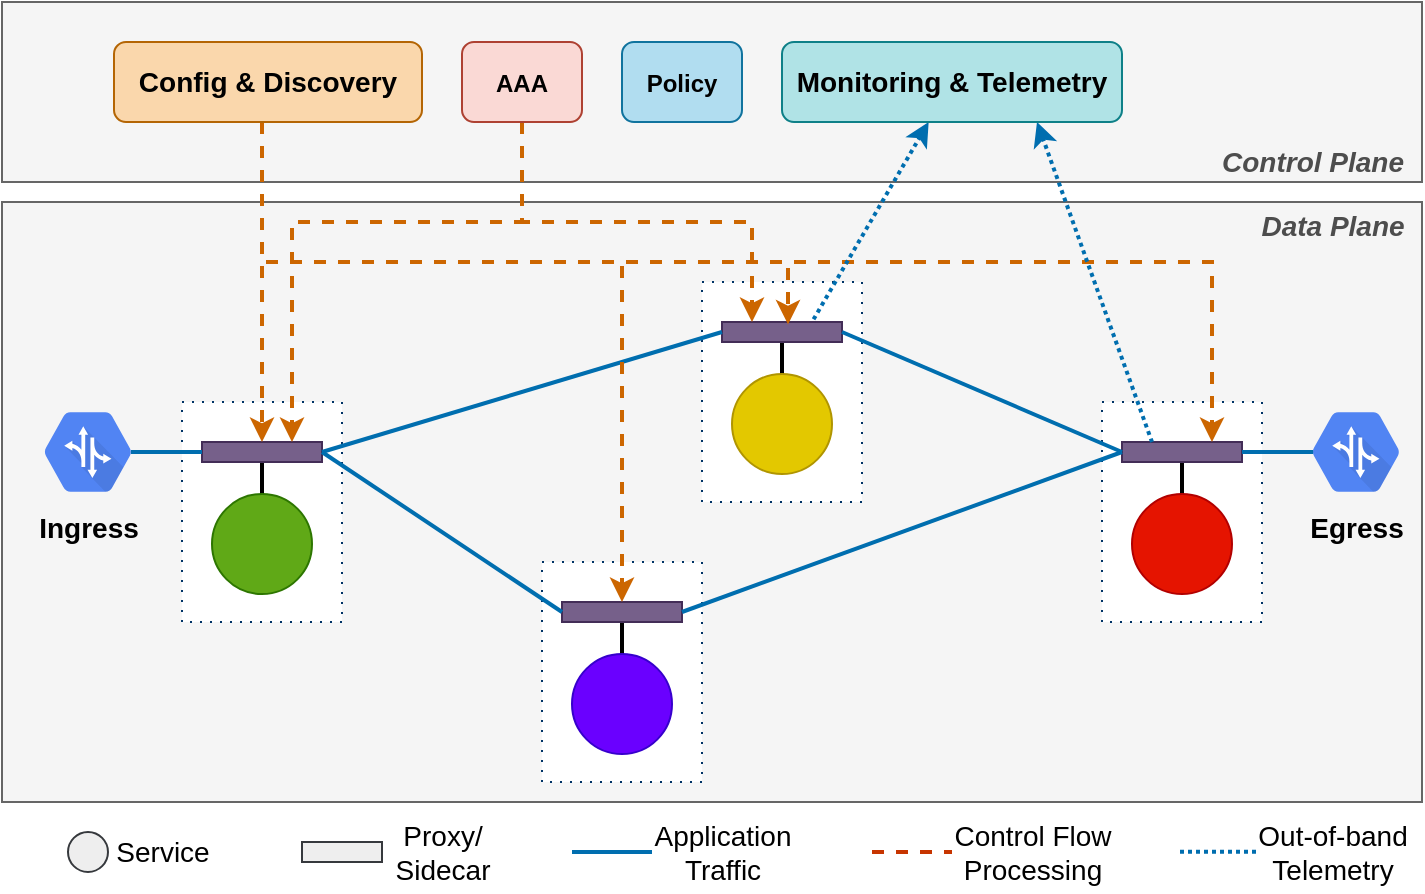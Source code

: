 <mxfile version="13.6.0" type="github">
  <diagram id="lKYPAJUGjYp6lhN6peeQ" name="Page-1">
    <mxGraphModel dx="395" dy="221" grid="1" gridSize="10" guides="1" tooltips="1" connect="1" arrows="1" fold="1" page="1" pageScale="1" pageWidth="1100" pageHeight="850" math="0" shadow="0">
      <root>
        <mxCell id="0" />
        <mxCell id="1" parent="0" />
        <mxCell id="fzMLCe2CSt6lasL6xWLD-75" value="" style="group" vertex="1" connectable="0" parent="1">
          <mxGeometry x="170" y="203" width="710" height="445" as="geometry" />
        </mxCell>
        <mxCell id="fzMLCe2CSt6lasL6xWLD-45" value="" style="rounded=0;whiteSpace=wrap;html=1;strokeColor=#666666;fillColor=#f5f5f5;fontColor=#333333;" vertex="1" parent="fzMLCe2CSt6lasL6xWLD-75">
          <mxGeometry y="100" width="710" height="300" as="geometry" />
        </mxCell>
        <mxCell id="fzMLCe2CSt6lasL6xWLD-44" value="" style="rounded=0;whiteSpace=wrap;html=1;strokeColor=#666666;fillColor=#f5f5f5;fontColor=#333333;" vertex="1" parent="fzMLCe2CSt6lasL6xWLD-75">
          <mxGeometry width="710" height="90" as="geometry" />
        </mxCell>
        <mxCell id="1fammQ8xEcBehh22gv-o-15" value="" style="group" parent="fzMLCe2CSt6lasL6xWLD-75" vertex="1" connectable="0">
          <mxGeometry x="90" y="200" width="80" height="110" as="geometry" />
        </mxCell>
        <mxCell id="1fammQ8xEcBehh22gv-o-14" value="" style="group" parent="1fammQ8xEcBehh22gv-o-15" vertex="1" connectable="0">
          <mxGeometry width="80" height="110" as="geometry" />
        </mxCell>
        <mxCell id="1fammQ8xEcBehh22gv-o-10" value="" style="rounded=0;whiteSpace=wrap;html=1;dashed=1;dashPattern=1 4;strokeColor=#003366;fillColor=#ffffff;" parent="1fammQ8xEcBehh22gv-o-14" vertex="1">
          <mxGeometry width="80" height="110" as="geometry" />
        </mxCell>
        <mxCell id="1fammQ8xEcBehh22gv-o-12" style="edgeStyle=orthogonalEdgeStyle;rounded=0;orthogonalLoop=1;jettySize=auto;html=1;entryX=0.5;entryY=0;entryDx=0;entryDy=0;endArrow=none;endFill=0;strokeWidth=2;" parent="1fammQ8xEcBehh22gv-o-14" source="1fammQ8xEcBehh22gv-o-1" target="1fammQ8xEcBehh22gv-o-5" edge="1">
          <mxGeometry relative="1" as="geometry" />
        </mxCell>
        <mxCell id="1fammQ8xEcBehh22gv-o-1" value="" style="rounded=0;whiteSpace=wrap;html=1;strokeColor=#432D57;fillColor=#76608a;fontColor=#ffffff;" parent="1fammQ8xEcBehh22gv-o-14" vertex="1">
          <mxGeometry x="10" y="20" width="60" height="10" as="geometry" />
        </mxCell>
        <mxCell id="1fammQ8xEcBehh22gv-o-5" value="" style="ellipse;whiteSpace=wrap;html=1;aspect=fixed;rounded=1;strokeColor=#2D7600;fillColor=#60a917;fontColor=#ffffff;" parent="1fammQ8xEcBehh22gv-o-14" vertex="1">
          <mxGeometry x="15" y="46" width="50" height="50" as="geometry" />
        </mxCell>
        <mxCell id="1fammQ8xEcBehh22gv-o-16" value="" style="group" parent="fzMLCe2CSt6lasL6xWLD-75" vertex="1" connectable="0">
          <mxGeometry x="550" y="200" width="116" height="110" as="geometry" />
        </mxCell>
        <mxCell id="1fammQ8xEcBehh22gv-o-17" value="" style="group" parent="1fammQ8xEcBehh22gv-o-16" vertex="1" connectable="0">
          <mxGeometry width="116" height="110" as="geometry" />
        </mxCell>
        <mxCell id="1fammQ8xEcBehh22gv-o-18" value="" style="group" parent="1fammQ8xEcBehh22gv-o-17" vertex="1" connectable="0">
          <mxGeometry width="116" height="110" as="geometry" />
        </mxCell>
        <mxCell id="1fammQ8xEcBehh22gv-o-19" value="" style="rounded=0;whiteSpace=wrap;html=1;dashed=1;dashPattern=1 4;strokeColor=#003366;fillColor=#ffffff;" parent="1fammQ8xEcBehh22gv-o-18" vertex="1">
          <mxGeometry width="80" height="110" as="geometry" />
        </mxCell>
        <mxCell id="1fammQ8xEcBehh22gv-o-20" style="edgeStyle=orthogonalEdgeStyle;rounded=0;orthogonalLoop=1;jettySize=auto;html=1;entryX=0.5;entryY=0;entryDx=0;entryDy=0;endArrow=none;endFill=0;strokeWidth=2;" parent="1fammQ8xEcBehh22gv-o-18" source="1fammQ8xEcBehh22gv-o-21" target="1fammQ8xEcBehh22gv-o-22" edge="1">
          <mxGeometry relative="1" as="geometry" />
        </mxCell>
        <mxCell id="1fammQ8xEcBehh22gv-o-21" value="" style="rounded=0;whiteSpace=wrap;html=1;strokeColor=#432D57;fillColor=#76608a;fontColor=#ffffff;" parent="1fammQ8xEcBehh22gv-o-18" vertex="1">
          <mxGeometry x="10" y="20" width="60" height="10" as="geometry" />
        </mxCell>
        <mxCell id="1fammQ8xEcBehh22gv-o-22" value="" style="ellipse;whiteSpace=wrap;html=1;aspect=fixed;rounded=1;strokeColor=#B20000;fillColor=#e51400;fontColor=#ffffff;" parent="1fammQ8xEcBehh22gv-o-18" vertex="1">
          <mxGeometry x="15" y="46" width="50" height="50" as="geometry" />
        </mxCell>
        <mxCell id="1fammQ8xEcBehh22gv-o-23" value="" style="group" parent="fzMLCe2CSt6lasL6xWLD-75" vertex="1" connectable="0">
          <mxGeometry x="270" y="280" width="80" height="110" as="geometry" />
        </mxCell>
        <mxCell id="1fammQ8xEcBehh22gv-o-24" value="" style="group" parent="1fammQ8xEcBehh22gv-o-23" vertex="1" connectable="0">
          <mxGeometry width="80" height="110" as="geometry" />
        </mxCell>
        <mxCell id="1fammQ8xEcBehh22gv-o-25" value="" style="group" parent="1fammQ8xEcBehh22gv-o-24" vertex="1" connectable="0">
          <mxGeometry width="80" height="110" as="geometry" />
        </mxCell>
        <mxCell id="1fammQ8xEcBehh22gv-o-26" value="" style="rounded=0;whiteSpace=wrap;html=1;dashed=1;dashPattern=1 4;strokeColor=#003366;fillColor=#ffffff;" parent="1fammQ8xEcBehh22gv-o-25" vertex="1">
          <mxGeometry width="80" height="110" as="geometry" />
        </mxCell>
        <mxCell id="1fammQ8xEcBehh22gv-o-27" style="edgeStyle=orthogonalEdgeStyle;rounded=0;orthogonalLoop=1;jettySize=auto;html=1;entryX=0.5;entryY=0;entryDx=0;entryDy=0;endArrow=none;endFill=0;strokeWidth=2;" parent="1fammQ8xEcBehh22gv-o-25" source="1fammQ8xEcBehh22gv-o-28" target="1fammQ8xEcBehh22gv-o-29" edge="1">
          <mxGeometry relative="1" as="geometry" />
        </mxCell>
        <mxCell id="1fammQ8xEcBehh22gv-o-28" value="" style="rounded=0;whiteSpace=wrap;html=1;strokeColor=#432D57;fillColor=#76608a;fontColor=#ffffff;" parent="1fammQ8xEcBehh22gv-o-25" vertex="1">
          <mxGeometry x="10" y="20" width="60" height="10" as="geometry" />
        </mxCell>
        <mxCell id="1fammQ8xEcBehh22gv-o-29" value="" style="ellipse;whiteSpace=wrap;html=1;aspect=fixed;rounded=1;strokeColor=#3700CC;fillColor=#6a00ff;fontColor=#ffffff;" parent="1fammQ8xEcBehh22gv-o-25" vertex="1">
          <mxGeometry x="15" y="46" width="50" height="50" as="geometry" />
        </mxCell>
        <mxCell id="1fammQ8xEcBehh22gv-o-30" value="" style="group" parent="fzMLCe2CSt6lasL6xWLD-75" vertex="1" connectable="0">
          <mxGeometry x="350" y="140" width="80" height="110" as="geometry" />
        </mxCell>
        <mxCell id="1fammQ8xEcBehh22gv-o-31" value="" style="group" parent="1fammQ8xEcBehh22gv-o-30" vertex="1" connectable="0">
          <mxGeometry width="80" height="110" as="geometry" />
        </mxCell>
        <mxCell id="1fammQ8xEcBehh22gv-o-32" value="" style="group" parent="1fammQ8xEcBehh22gv-o-31" vertex="1" connectable="0">
          <mxGeometry width="80" height="110" as="geometry" />
        </mxCell>
        <mxCell id="1fammQ8xEcBehh22gv-o-33" value="" style="rounded=0;whiteSpace=wrap;html=1;dashed=1;dashPattern=1 4;strokeColor=#003366;fillColor=#ffffff;" parent="1fammQ8xEcBehh22gv-o-32" vertex="1">
          <mxGeometry width="80" height="110" as="geometry" />
        </mxCell>
        <mxCell id="1fammQ8xEcBehh22gv-o-34" style="edgeStyle=orthogonalEdgeStyle;rounded=0;orthogonalLoop=1;jettySize=auto;html=1;entryX=0.5;entryY=0;entryDx=0;entryDy=0;endArrow=none;endFill=0;strokeWidth=2;" parent="1fammQ8xEcBehh22gv-o-32" source="1fammQ8xEcBehh22gv-o-35" target="1fammQ8xEcBehh22gv-o-36" edge="1">
          <mxGeometry relative="1" as="geometry" />
        </mxCell>
        <mxCell id="1fammQ8xEcBehh22gv-o-35" value="" style="rounded=0;whiteSpace=wrap;html=1;strokeColor=#432D57;fillColor=#76608a;fontColor=#ffffff;" parent="1fammQ8xEcBehh22gv-o-32" vertex="1">
          <mxGeometry x="10" y="20" width="60" height="10" as="geometry" />
        </mxCell>
        <mxCell id="1fammQ8xEcBehh22gv-o-36" value="" style="ellipse;whiteSpace=wrap;html=1;aspect=fixed;rounded=1;strokeColor=#B09500;fillColor=#e3c800;fontColor=#ffffff;" parent="1fammQ8xEcBehh22gv-o-32" vertex="1">
          <mxGeometry x="15" y="46" width="50" height="50" as="geometry" />
        </mxCell>
        <mxCell id="fzMLCe2CSt6lasL6xWLD-1" style="rounded=0;orthogonalLoop=1;jettySize=auto;html=1;exitX=1;exitY=0.5;exitDx=0;exitDy=0;entryX=0;entryY=0.5;entryDx=0;entryDy=0;startArrow=none;startFill=0;endArrow=none;endFill=0;strokeWidth=2;fillColor=#1ba1e2;strokeColor=#006EAF;" edge="1" parent="fzMLCe2CSt6lasL6xWLD-75" source="1fammQ8xEcBehh22gv-o-1" target="1fammQ8xEcBehh22gv-o-35">
          <mxGeometry relative="1" as="geometry" />
        </mxCell>
        <mxCell id="fzMLCe2CSt6lasL6xWLD-2" style="rounded=0;orthogonalLoop=1;jettySize=auto;html=1;entryX=0;entryY=0.5;entryDx=0;entryDy=0;startArrow=none;startFill=0;endArrow=none;endFill=0;exitX=1;exitY=0.5;exitDx=0;exitDy=0;strokeWidth=2;fillColor=#1ba1e2;strokeColor=#006EAF;" edge="1" parent="fzMLCe2CSt6lasL6xWLD-75" source="1fammQ8xEcBehh22gv-o-1" target="1fammQ8xEcBehh22gv-o-28">
          <mxGeometry relative="1" as="geometry" />
        </mxCell>
        <mxCell id="fzMLCe2CSt6lasL6xWLD-10" style="rounded=0;orthogonalLoop=1;jettySize=auto;html=1;entryX=0;entryY=0.5;entryDx=0;entryDy=0;startArrow=none;startFill=0;endArrow=none;endFill=0;strokeWidth=2;fillColor=#1ba1e2;strokeColor=#006EAF;exitX=1;exitY=0.5;exitDx=0;exitDy=0;" edge="1" parent="fzMLCe2CSt6lasL6xWLD-75" source="1fammQ8xEcBehh22gv-o-28" target="1fammQ8xEcBehh22gv-o-21">
          <mxGeometry relative="1" as="geometry" />
        </mxCell>
        <mxCell id="fzMLCe2CSt6lasL6xWLD-11" style="rounded=0;orthogonalLoop=1;jettySize=auto;html=1;exitX=1;exitY=0.5;exitDx=0;exitDy=0;entryX=0;entryY=0.5;entryDx=0;entryDy=0;startArrow=none;startFill=0;endArrow=none;endFill=0;strokeWidth=2;fillColor=#1ba1e2;strokeColor=#006EAF;" edge="1" parent="fzMLCe2CSt6lasL6xWLD-75" source="1fammQ8xEcBehh22gv-o-35" target="1fammQ8xEcBehh22gv-o-21">
          <mxGeometry relative="1" as="geometry" />
        </mxCell>
        <mxCell id="fzMLCe2CSt6lasL6xWLD-17" style="edgeStyle=none;rounded=0;orthogonalLoop=1;jettySize=auto;html=1;exitX=0.825;exitY=0.5;exitDx=0;exitDy=0;exitPerimeter=0;entryX=0;entryY=0.5;entryDx=0;entryDy=0;startArrow=none;startFill=0;endArrow=none;endFill=0;fontColor=#000000;strokeWidth=2;fillColor=#1ba1e2;strokeColor=#006EAF;" edge="1" parent="fzMLCe2CSt6lasL6xWLD-75" source="fzMLCe2CSt6lasL6xWLD-16" target="1fammQ8xEcBehh22gv-o-1">
          <mxGeometry relative="1" as="geometry" />
        </mxCell>
        <mxCell id="fzMLCe2CSt6lasL6xWLD-16" value="&lt;font style=&quot;font-size: 14px&quot;&gt;Ingress&lt;/font&gt;" style="html=1;fillColor=#5184F3;strokeColor=none;verticalAlign=top;labelPosition=center;verticalLabelPosition=bottom;align=center;spacingTop=-6;fontSize=11;fontStyle=1;shape=mxgraph.gcp2.hexIcon;prIcon=traffic_director;rounded=0;" vertex="1" parent="fzMLCe2CSt6lasL6xWLD-75">
          <mxGeometry x="10" y="195.75" width="66" height="58.5" as="geometry" />
        </mxCell>
        <mxCell id="fzMLCe2CSt6lasL6xWLD-15" value="&lt;font style=&quot;font-size: 14px&quot;&gt;Egress&lt;/font&gt;" style="html=1;fillColor=#5184F3;strokeColor=none;verticalAlign=top;labelPosition=center;verticalLabelPosition=bottom;align=center;spacingTop=-6;fontSize=11;fontStyle=1;shape=mxgraph.gcp2.hexIcon;prIcon=traffic_director;rounded=0;" vertex="1" parent="fzMLCe2CSt6lasL6xWLD-75">
          <mxGeometry x="644" y="195.75" width="66" height="58.5" as="geometry" />
        </mxCell>
        <mxCell id="fzMLCe2CSt6lasL6xWLD-18" style="edgeStyle=none;rounded=0;orthogonalLoop=1;jettySize=auto;html=1;entryX=0.175;entryY=0.5;entryDx=0;entryDy=0;entryPerimeter=0;startArrow=none;startFill=0;endArrow=none;endFill=0;fontColor=#000000;strokeWidth=2;fillColor=#1ba1e2;strokeColor=#006EAF;" edge="1" parent="fzMLCe2CSt6lasL6xWLD-75" source="1fammQ8xEcBehh22gv-o-21" target="fzMLCe2CSt6lasL6xWLD-15">
          <mxGeometry relative="1" as="geometry" />
        </mxCell>
        <mxCell id="fzMLCe2CSt6lasL6xWLD-26" style="edgeStyle=orthogonalEdgeStyle;rounded=0;orthogonalLoop=1;jettySize=auto;html=1;entryX=0.5;entryY=0;entryDx=0;entryDy=0;startArrow=none;startFill=0;endArrow=classic;endFill=1;strokeWidth=2;fontColor=#000000;dashed=1;fillColor=#e51400;strokeColor=#CC6600;" edge="1" parent="fzMLCe2CSt6lasL6xWLD-75" source="fzMLCe2CSt6lasL6xWLD-19" target="1fammQ8xEcBehh22gv-o-1">
          <mxGeometry relative="1" as="geometry">
            <Array as="points">
              <mxPoint x="130" y="100" />
              <mxPoint x="130" y="100" />
            </Array>
          </mxGeometry>
        </mxCell>
        <mxCell id="fzMLCe2CSt6lasL6xWLD-28" style="edgeStyle=orthogonalEdgeStyle;rounded=0;orthogonalLoop=1;jettySize=auto;html=1;entryX=0.55;entryY=0.12;entryDx=0;entryDy=0;entryPerimeter=0;startArrow=none;startFill=0;endArrow=classic;endFill=1;strokeWidth=2;fontColor=#000000;dashed=1;fillColor=#e51400;strokeColor=#CC6600;" edge="1" parent="fzMLCe2CSt6lasL6xWLD-75" source="fzMLCe2CSt6lasL6xWLD-19" target="1fammQ8xEcBehh22gv-o-35">
          <mxGeometry relative="1" as="geometry">
            <Array as="points">
              <mxPoint x="130" y="130" />
              <mxPoint x="393" y="130" />
            </Array>
          </mxGeometry>
        </mxCell>
        <mxCell id="fzMLCe2CSt6lasL6xWLD-29" style="edgeStyle=orthogonalEdgeStyle;rounded=0;orthogonalLoop=1;jettySize=auto;html=1;entryX=0.5;entryY=0;entryDx=0;entryDy=0;startArrow=none;startFill=0;endArrow=classic;endFill=1;strokeWidth=2;fontColor=#000000;dashed=1;fillColor=#e51400;strokeColor=#CC6600;" edge="1" parent="fzMLCe2CSt6lasL6xWLD-75" source="fzMLCe2CSt6lasL6xWLD-19" target="1fammQ8xEcBehh22gv-o-28">
          <mxGeometry relative="1" as="geometry">
            <Array as="points">
              <mxPoint x="130" y="130" />
              <mxPoint x="310" y="130" />
            </Array>
          </mxGeometry>
        </mxCell>
        <mxCell id="fzMLCe2CSt6lasL6xWLD-37" style="edgeStyle=orthogonalEdgeStyle;rounded=0;orthogonalLoop=1;jettySize=auto;html=1;entryX=0.75;entryY=0;entryDx=0;entryDy=0;dashed=1;startArrow=none;startFill=0;endArrow=classic;endFill=1;strokeWidth=2;fontColor=#000000;strokeColor=#CC6600;" edge="1" parent="fzMLCe2CSt6lasL6xWLD-75" source="fzMLCe2CSt6lasL6xWLD-19" target="1fammQ8xEcBehh22gv-o-21">
          <mxGeometry relative="1" as="geometry">
            <Array as="points">
              <mxPoint x="130" y="130" />
              <mxPoint x="605" y="130" />
            </Array>
          </mxGeometry>
        </mxCell>
        <mxCell id="fzMLCe2CSt6lasL6xWLD-19" value="&lt;b style=&quot;font-size: 14px&quot;&gt;&lt;font style=&quot;font-size: 14px&quot;&gt;Config &amp;amp; Discovery&lt;/font&gt;&lt;br&gt;&lt;/b&gt;" style="rounded=1;whiteSpace=wrap;html=1;fillColor=#fad7ac;strokeColor=#b46504;" vertex="1" parent="fzMLCe2CSt6lasL6xWLD-75">
          <mxGeometry x="56" y="20" width="154" height="40" as="geometry" />
        </mxCell>
        <mxCell id="fzMLCe2CSt6lasL6xWLD-31" style="rounded=0;orthogonalLoop=1;jettySize=auto;html=1;entryX=0.75;entryY=0;entryDx=0;entryDy=0;dashed=1;startArrow=none;startFill=0;endArrow=classic;endFill=1;strokeWidth=2;fontColor=#000000;edgeStyle=orthogonalEdgeStyle;strokeColor=#CC6600;" edge="1" parent="fzMLCe2CSt6lasL6xWLD-75" source="fzMLCe2CSt6lasL6xWLD-20" target="1fammQ8xEcBehh22gv-o-1">
          <mxGeometry relative="1" as="geometry">
            <Array as="points">
              <mxPoint x="260" y="110" />
              <mxPoint x="145" y="110" />
            </Array>
          </mxGeometry>
        </mxCell>
        <mxCell id="fzMLCe2CSt6lasL6xWLD-32" style="edgeStyle=orthogonalEdgeStyle;rounded=0;orthogonalLoop=1;jettySize=auto;html=1;exitX=0.5;exitY=1;exitDx=0;exitDy=0;entryX=0.25;entryY=0;entryDx=0;entryDy=0;dashed=1;startArrow=none;startFill=0;endArrow=classic;endFill=1;strokeWidth=2;fontColor=#000000;strokeColor=#CC6600;" edge="1" parent="fzMLCe2CSt6lasL6xWLD-75" source="fzMLCe2CSt6lasL6xWLD-20" target="1fammQ8xEcBehh22gv-o-35">
          <mxGeometry relative="1" as="geometry" />
        </mxCell>
        <mxCell id="fzMLCe2CSt6lasL6xWLD-20" value="&lt;b&gt;AAA&lt;/b&gt;&lt;b style=&quot;font-size: 14px&quot;&gt;&lt;br&gt;&lt;/b&gt;" style="rounded=1;whiteSpace=wrap;html=1;fillColor=#fad9d5;strokeColor=#ae4132;" vertex="1" parent="fzMLCe2CSt6lasL6xWLD-75">
          <mxGeometry x="230" y="20" width="60" height="40" as="geometry" />
        </mxCell>
        <mxCell id="fzMLCe2CSt6lasL6xWLD-22" value="&lt;b&gt;Policy&lt;/b&gt;&lt;b style=&quot;font-size: 14px&quot;&gt;&lt;br&gt;&lt;/b&gt;" style="rounded=1;whiteSpace=wrap;html=1;fillColor=#b1ddf0;strokeColor=#10739e;" vertex="1" parent="fzMLCe2CSt6lasL6xWLD-75">
          <mxGeometry x="310" y="20" width="60" height="40" as="geometry" />
        </mxCell>
        <mxCell id="fzMLCe2CSt6lasL6xWLD-34" style="edgeStyle=none;rounded=0;orthogonalLoop=1;jettySize=auto;html=1;entryX=0.75;entryY=0;entryDx=0;entryDy=0;dashed=1;startArrow=classic;startFill=1;endArrow=none;endFill=0;strokeWidth=2;fontColor=#000000;strokeColor=#006EAF;dashPattern=1 1;fillColor=#1ba1e2;" edge="1" parent="fzMLCe2CSt6lasL6xWLD-75" source="fzMLCe2CSt6lasL6xWLD-23" target="1fammQ8xEcBehh22gv-o-35">
          <mxGeometry relative="1" as="geometry" />
        </mxCell>
        <mxCell id="fzMLCe2CSt6lasL6xWLD-36" style="edgeStyle=none;rounded=0;orthogonalLoop=1;jettySize=auto;html=1;exitX=0.75;exitY=1;exitDx=0;exitDy=0;dashed=1;startArrow=classic;startFill=1;endArrow=none;endFill=0;strokeWidth=2;fontColor=#000000;entryX=0.25;entryY=0;entryDx=0;entryDy=0;strokeColor=#006EAF;dashPattern=1 1;fillColor=#1ba1e2;" edge="1" parent="fzMLCe2CSt6lasL6xWLD-75" source="fzMLCe2CSt6lasL6xWLD-23" target="1fammQ8xEcBehh22gv-o-21">
          <mxGeometry relative="1" as="geometry">
            <mxPoint x="640" y="170" as="targetPoint" />
          </mxGeometry>
        </mxCell>
        <mxCell id="fzMLCe2CSt6lasL6xWLD-23" value="&lt;b style=&quot;font-size: 14px&quot;&gt;&lt;font style=&quot;font-size: 14px&quot;&gt;Monitoring &amp;amp; Telemetry&lt;/font&gt;&lt;br&gt;&lt;/b&gt;" style="rounded=1;whiteSpace=wrap;html=1;fillColor=#b0e3e6;strokeColor=#0e8088;" vertex="1" parent="fzMLCe2CSt6lasL6xWLD-75">
          <mxGeometry x="390" y="20" width="170" height="40" as="geometry" />
        </mxCell>
        <mxCell id="fzMLCe2CSt6lasL6xWLD-47" value="&lt;font style=&quot;font-size: 14px&quot;&gt;&lt;b&gt;&lt;i&gt;Control Plane&lt;br&gt;&lt;/i&gt;&lt;/b&gt;&lt;/font&gt;" style="text;html=1;align=center;verticalAlign=middle;resizable=0;points=[];autosize=1;fontColor=#4D4D4D;" vertex="1" parent="fzMLCe2CSt6lasL6xWLD-75">
          <mxGeometry x="600" y="70" width="110" height="20" as="geometry" />
        </mxCell>
        <mxCell id="fzMLCe2CSt6lasL6xWLD-48" value="&lt;font style=&quot;font-size: 14px&quot;&gt;&lt;b&gt;&lt;i&gt;Data Plane&lt;br&gt;&lt;/i&gt;&lt;/b&gt;&lt;/font&gt;" style="text;html=1;align=center;verticalAlign=middle;resizable=0;points=[];autosize=1;fontColor=#4D4D4D;" vertex="1" parent="fzMLCe2CSt6lasL6xWLD-75">
          <mxGeometry x="620" y="102" width="90" height="20" as="geometry" />
        </mxCell>
        <mxCell id="fzMLCe2CSt6lasL6xWLD-69" value="" style="group" vertex="1" connectable="0" parent="fzMLCe2CSt6lasL6xWLD-75">
          <mxGeometry x="589.0" y="405" width="121.0" height="40" as="geometry" />
        </mxCell>
        <mxCell id="fzMLCe2CSt6lasL6xWLD-54" style="rounded=0;orthogonalLoop=1;jettySize=auto;html=1;startArrow=none;startFill=0;endArrow=none;endFill=0;exitX=1;exitY=0.5;exitDx=0;exitDy=0;strokeWidth=2;fillColor=#1ba1e2;strokeColor=#006EAF;dashed=1;dashPattern=1 1;" edge="1" parent="fzMLCe2CSt6lasL6xWLD-69">
          <mxGeometry relative="1" as="geometry">
            <mxPoint y="19.86" as="sourcePoint" />
            <mxPoint x="40.0" y="19.86" as="targetPoint" />
          </mxGeometry>
        </mxCell>
        <mxCell id="fzMLCe2CSt6lasL6xWLD-55" value="&lt;div style=&quot;font-size: 14px;&quot;&gt;Out-of-band&lt;/div&gt;&lt;div style=&quot;font-size: 14px;&quot;&gt;Telemetry&lt;/div&gt;" style="text;html=1;align=center;verticalAlign=middle;resizable=0;points=[];autosize=1;fontSize=14;" vertex="1" parent="fzMLCe2CSt6lasL6xWLD-69">
          <mxGeometry x="31.0" width="90" height="40" as="geometry" />
        </mxCell>
        <mxCell id="fzMLCe2CSt6lasL6xWLD-70" value="" style="group" vertex="1" connectable="0" parent="fzMLCe2CSt6lasL6xWLD-75">
          <mxGeometry x="438.0" y="405" width="122.0" height="40" as="geometry" />
        </mxCell>
        <mxCell id="fzMLCe2CSt6lasL6xWLD-53" style="rounded=0;orthogonalLoop=1;jettySize=auto;html=1;startArrow=none;startFill=0;endArrow=none;endFill=0;exitX=1;exitY=0.5;exitDx=0;exitDy=0;strokeWidth=2;fillColor=#fa6800;strokeColor=#C73500;dashed=1;" edge="1" parent="fzMLCe2CSt6lasL6xWLD-70">
          <mxGeometry relative="1" as="geometry">
            <mxPoint x="-3" y="20" as="sourcePoint" />
            <mxPoint x="37.0" y="20" as="targetPoint" />
          </mxGeometry>
        </mxCell>
        <mxCell id="fzMLCe2CSt6lasL6xWLD-56" value="&lt;div style=&quot;font-size: 14px;&quot;&gt;Control Flow&lt;/div&gt;&lt;div style=&quot;font-size: 14px;&quot;&gt;Processing&lt;/div&gt;" style="text;html=1;align=center;verticalAlign=middle;resizable=0;points=[];autosize=1;fontSize=14;" vertex="1" parent="fzMLCe2CSt6lasL6xWLD-70">
          <mxGeometry x="32.0" width="90" height="40" as="geometry" />
        </mxCell>
        <mxCell id="fzMLCe2CSt6lasL6xWLD-71" value="" style="group" vertex="1" connectable="0" parent="fzMLCe2CSt6lasL6xWLD-75">
          <mxGeometry x="285" y="405" width="115" height="40" as="geometry" />
        </mxCell>
        <mxCell id="fzMLCe2CSt6lasL6xWLD-52" style="rounded=0;orthogonalLoop=1;jettySize=auto;html=1;startArrow=none;startFill=0;endArrow=none;endFill=0;exitX=1;exitY=0.5;exitDx=0;exitDy=0;strokeWidth=2;fillColor=#1ba1e2;strokeColor=#006EAF;" edge="1" parent="fzMLCe2CSt6lasL6xWLD-71">
          <mxGeometry relative="1" as="geometry">
            <mxPoint y="20" as="sourcePoint" />
            <mxPoint x="40" y="20" as="targetPoint" />
          </mxGeometry>
        </mxCell>
        <mxCell id="fzMLCe2CSt6lasL6xWLD-57" value="&lt;div style=&quot;font-size: 14px;&quot;&gt;Application&lt;/div&gt;&lt;div style=&quot;font-size: 14px;&quot;&gt;Traffic&lt;br style=&quot;font-size: 14px;&quot;&gt;&lt;/div&gt;" style="text;html=1;align=center;verticalAlign=middle;resizable=0;points=[];autosize=1;fontSize=14;" vertex="1" parent="fzMLCe2CSt6lasL6xWLD-71">
          <mxGeometry x="35" width="80" height="40" as="geometry" />
        </mxCell>
        <mxCell id="fzMLCe2CSt6lasL6xWLD-72" value="" style="group" vertex="1" connectable="0" parent="fzMLCe2CSt6lasL6xWLD-75">
          <mxGeometry x="150" y="405" width="100" height="40" as="geometry" />
        </mxCell>
        <mxCell id="fzMLCe2CSt6lasL6xWLD-50" value="" style="rounded=0;whiteSpace=wrap;html=1;strokeColor=#36393d;fillColor=#eeeeee;" vertex="1" parent="fzMLCe2CSt6lasL6xWLD-72">
          <mxGeometry y="15" width="40" height="10" as="geometry" />
        </mxCell>
        <mxCell id="fzMLCe2CSt6lasL6xWLD-65" value="&lt;div style=&quot;font-size: 14px;&quot;&gt;Proxy/&lt;/div&gt;&lt;div style=&quot;font-size: 14px;&quot;&gt;Sidecar&lt;br style=&quot;font-size: 14px;&quot;&gt;&lt;/div&gt;" style="text;html=1;align=center;verticalAlign=middle;resizable=0;points=[];autosize=1;fontSize=14;" vertex="1" parent="fzMLCe2CSt6lasL6xWLD-72">
          <mxGeometry x="40" width="60" height="40" as="geometry" />
        </mxCell>
        <mxCell id="fzMLCe2CSt6lasL6xWLD-73" value="" style="group" vertex="1" connectable="0" parent="fzMLCe2CSt6lasL6xWLD-75">
          <mxGeometry x="30" y="415" width="80" height="20" as="geometry" />
        </mxCell>
        <mxCell id="fzMLCe2CSt6lasL6xWLD-49" value="" style="ellipse;whiteSpace=wrap;html=1;aspect=fixed;rounded=0;strokeColor=#36393d;fillColor=#eeeeee;" vertex="1" parent="fzMLCe2CSt6lasL6xWLD-73">
          <mxGeometry x="3" width="20" height="20" as="geometry" />
        </mxCell>
        <mxCell id="fzMLCe2CSt6lasL6xWLD-66" value="Service" style="text;html=1;align=center;verticalAlign=middle;resizable=0;points=[];autosize=1;fontSize=14;" vertex="1" parent="fzMLCe2CSt6lasL6xWLD-73">
          <mxGeometry x="20" width="60" height="20" as="geometry" />
        </mxCell>
      </root>
    </mxGraphModel>
  </diagram>
</mxfile>
